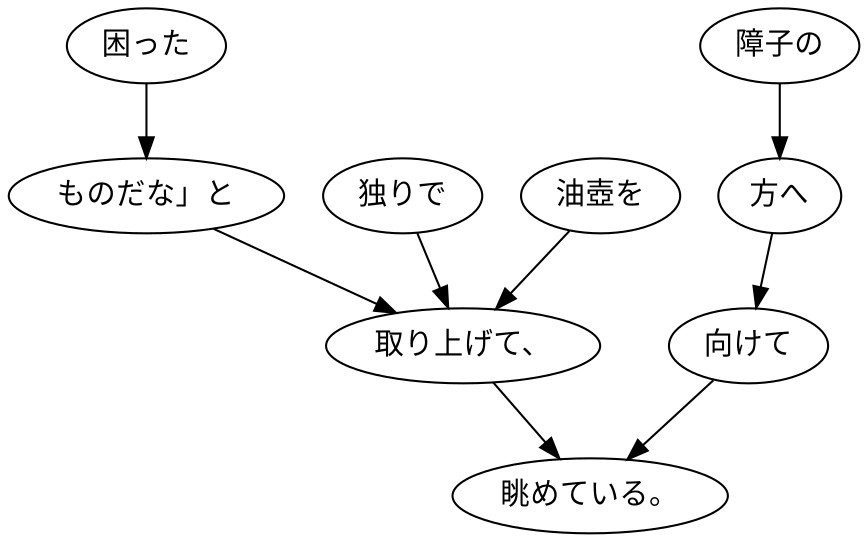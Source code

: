 digraph graph7043 {
	node0 [label="困った"];
	node1 [label="ものだな」と"];
	node2 [label="独りで"];
	node3 [label="油壺を"];
	node4 [label="取り上げて、"];
	node5 [label="障子の"];
	node6 [label="方へ"];
	node7 [label="向けて"];
	node8 [label="眺めている。"];
	node0 -> node1;
	node1 -> node4;
	node2 -> node4;
	node3 -> node4;
	node4 -> node8;
	node5 -> node6;
	node6 -> node7;
	node7 -> node8;
}
